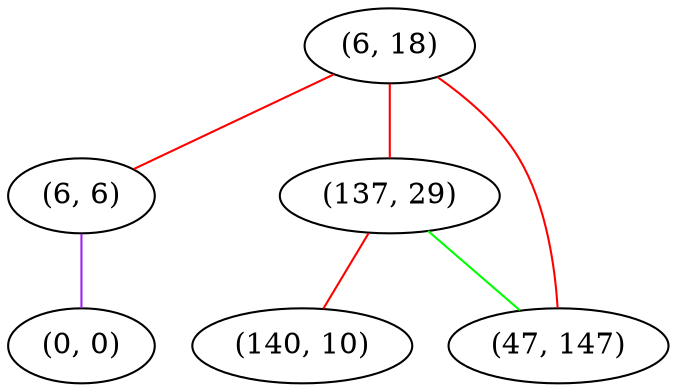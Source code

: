graph "" {
"(6, 18)";
"(6, 6)";
"(137, 29)";
"(0, 0)";
"(140, 10)";
"(47, 147)";
"(6, 18)" -- "(137, 29)"  [color=red, key=0, weight=1];
"(6, 18)" -- "(47, 147)"  [color=red, key=0, weight=1];
"(6, 18)" -- "(6, 6)"  [color=red, key=0, weight=1];
"(6, 6)" -- "(0, 0)"  [color=purple, key=0, weight=4];
"(137, 29)" -- "(47, 147)"  [color=green, key=0, weight=2];
"(137, 29)" -- "(140, 10)"  [color=red, key=0, weight=1];
}
